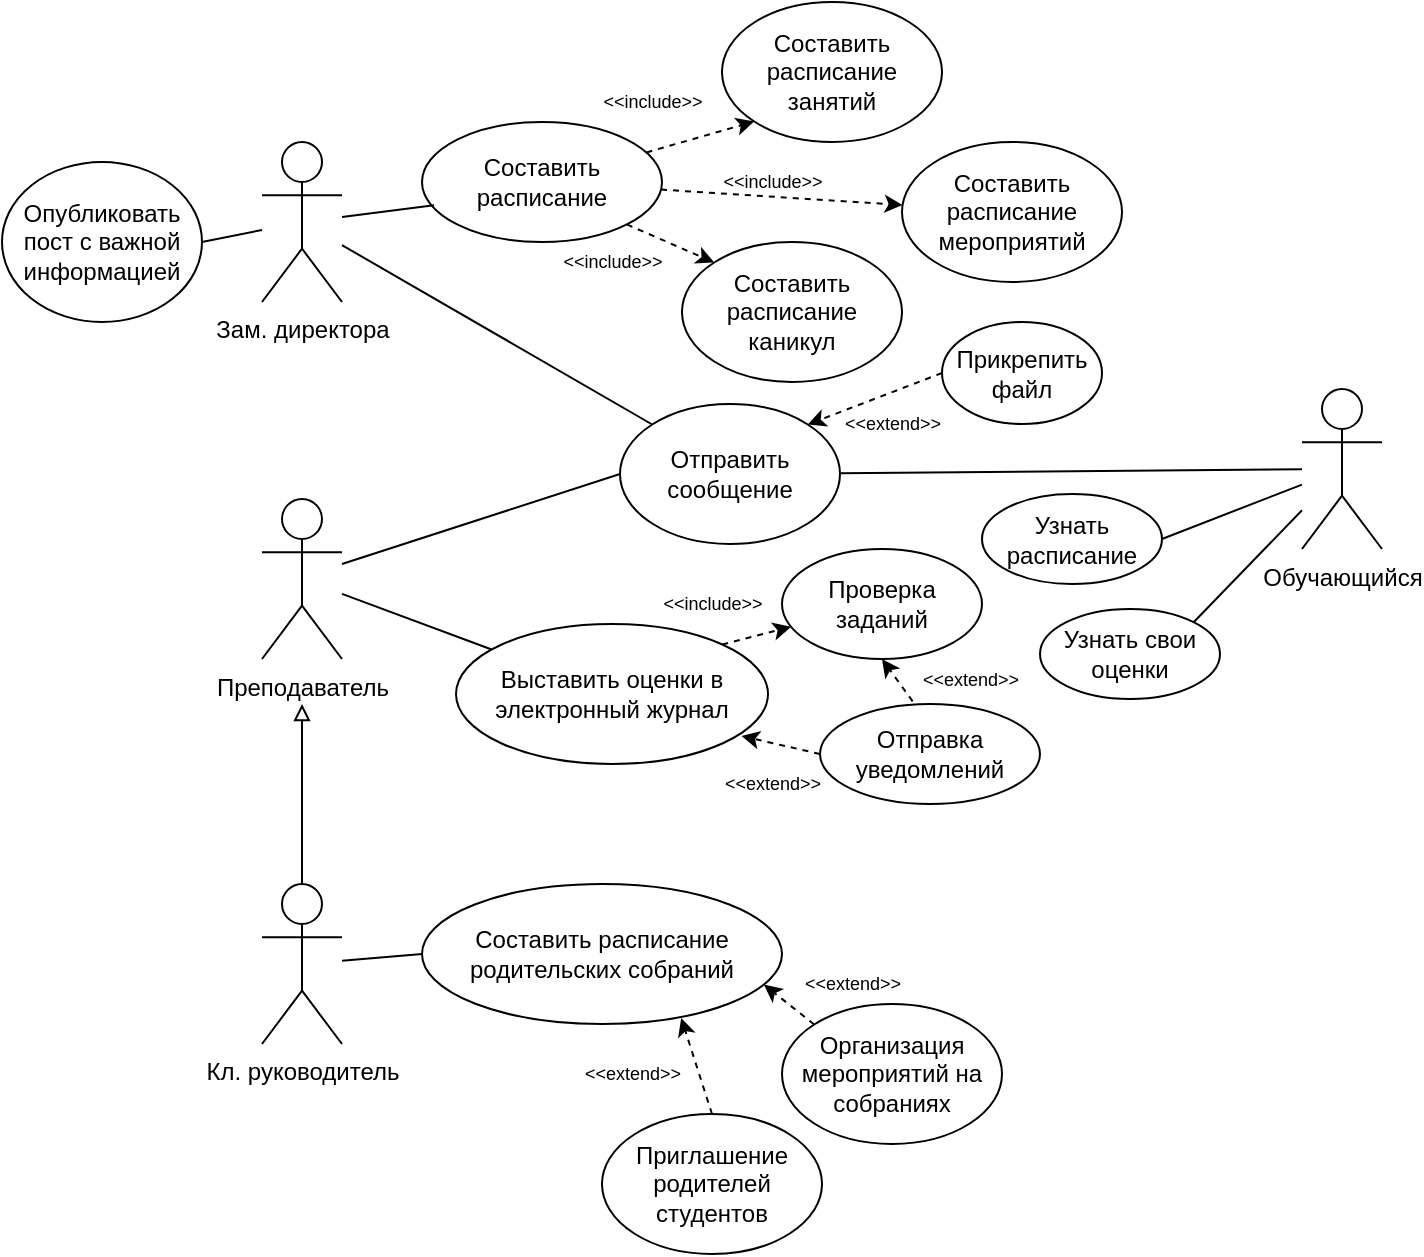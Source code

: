<mxfile version="24.0.7" type="github">
  <diagram name="Страница — 1" id="gSOXvelILGLi7SI_kQdU">
    <mxGraphModel dx="875" dy="471" grid="1" gridSize="10" guides="1" tooltips="1" connect="1" arrows="1" fold="1" page="1" pageScale="1" pageWidth="827" pageHeight="1169" math="0" shadow="0">
      <root>
        <mxCell id="0" />
        <mxCell id="1" parent="0" />
        <mxCell id="LX55lx_NsstUEHzO6fc0-4" value="Зам. директора" style="shape=umlActor;verticalLabelPosition=bottom;verticalAlign=top;html=1;outlineConnect=0;" vertex="1" parent="1">
          <mxGeometry x="180" y="100" width="40" height="80" as="geometry" />
        </mxCell>
        <mxCell id="LX55lx_NsstUEHzO6fc0-37" value="Опубликовать пост с важной информацией" style="ellipse;whiteSpace=wrap;html=1;" vertex="1" parent="1">
          <mxGeometry x="50" y="110" width="100" height="80" as="geometry" />
        </mxCell>
        <mxCell id="LX55lx_NsstUEHzO6fc0-44" style="rounded=0;orthogonalLoop=1;jettySize=auto;html=1;entryX=0;entryY=1;entryDx=0;entryDy=0;dashed=1;" edge="1" parent="1" source="LX55lx_NsstUEHzO6fc0-39" target="LX55lx_NsstUEHzO6fc0-42">
          <mxGeometry relative="1" as="geometry" />
        </mxCell>
        <mxCell id="LX55lx_NsstUEHzO6fc0-45" style="rounded=0;orthogonalLoop=1;jettySize=auto;html=1;dashed=1;" edge="1" parent="1" source="LX55lx_NsstUEHzO6fc0-39" target="LX55lx_NsstUEHzO6fc0-41">
          <mxGeometry relative="1" as="geometry" />
        </mxCell>
        <mxCell id="LX55lx_NsstUEHzO6fc0-46" style="rounded=0;orthogonalLoop=1;jettySize=auto;html=1;exitX=1;exitY=1;exitDx=0;exitDy=0;entryX=0;entryY=0;entryDx=0;entryDy=0;dashed=1;" edge="1" parent="1" source="LX55lx_NsstUEHzO6fc0-39" target="LX55lx_NsstUEHzO6fc0-43">
          <mxGeometry relative="1" as="geometry" />
        </mxCell>
        <mxCell id="LX55lx_NsstUEHzO6fc0-39" value="Составить расписание" style="ellipse;whiteSpace=wrap;html=1;" vertex="1" parent="1">
          <mxGeometry x="260" y="90" width="120" height="60" as="geometry" />
        </mxCell>
        <mxCell id="LX55lx_NsstUEHzO6fc0-41" value="Составить расписание мероприятий" style="ellipse;whiteSpace=wrap;html=1;" vertex="1" parent="1">
          <mxGeometry x="500" y="100" width="110" height="70" as="geometry" />
        </mxCell>
        <mxCell id="LX55lx_NsstUEHzO6fc0-42" value="Составить расписание занятий" style="ellipse;whiteSpace=wrap;html=1;" vertex="1" parent="1">
          <mxGeometry x="410" y="30" width="110" height="70" as="geometry" />
        </mxCell>
        <mxCell id="LX55lx_NsstUEHzO6fc0-43" value="Составить расписание каникул" style="ellipse;whiteSpace=wrap;html=1;" vertex="1" parent="1">
          <mxGeometry x="390" y="150" width="110" height="70" as="geometry" />
        </mxCell>
        <mxCell id="LX55lx_NsstUEHzO6fc0-53" value="Обучающийся" style="shape=umlActor;verticalLabelPosition=bottom;verticalAlign=top;html=1;outlineConnect=0;" vertex="1" parent="1">
          <mxGeometry x="700" y="223.5" width="40" height="80" as="geometry" />
        </mxCell>
        <mxCell id="LX55lx_NsstUEHzO6fc0-58" style="edgeStyle=orthogonalEdgeStyle;rounded=0;orthogonalLoop=1;jettySize=auto;html=1;exitX=0.5;exitY=0;exitDx=0;exitDy=0;exitPerimeter=0;endArrow=block;endFill=0;" edge="1" parent="1" source="LX55lx_NsstUEHzO6fc0-57">
          <mxGeometry relative="1" as="geometry">
            <mxPoint x="200" y="381" as="targetPoint" />
          </mxGeometry>
        </mxCell>
        <mxCell id="LX55lx_NsstUEHzO6fc0-57" value="Кл. руководитель" style="shape=umlActor;verticalLabelPosition=bottom;verticalAlign=top;html=1;outlineConnect=0;" vertex="1" parent="1">
          <mxGeometry x="180" y="471" width="40" height="80" as="geometry" />
        </mxCell>
        <mxCell id="LX55lx_NsstUEHzO6fc0-65" style="rounded=0;orthogonalLoop=1;jettySize=auto;html=1;exitX=0;exitY=0.5;exitDx=0;exitDy=0;endArrow=none;endFill=0;" edge="1" parent="1" source="LX55lx_NsstUEHzO6fc0-64" target="LX55lx_NsstUEHzO6fc0-57">
          <mxGeometry relative="1" as="geometry" />
        </mxCell>
        <mxCell id="LX55lx_NsstUEHzO6fc0-68" style="rounded=0;orthogonalLoop=1;jettySize=auto;html=1;exitX=0.5;exitY=0;exitDx=0;exitDy=0;entryX=0.72;entryY=0.957;entryDx=0;entryDy=0;endArrow=classic;endFill=1;dashed=1;entryPerimeter=0;" edge="1" parent="1" source="LX55lx_NsstUEHzO6fc0-67" target="LX55lx_NsstUEHzO6fc0-64">
          <mxGeometry relative="1" as="geometry" />
        </mxCell>
        <mxCell id="LX55lx_NsstUEHzO6fc0-71" style="rounded=0;orthogonalLoop=1;jettySize=auto;html=1;exitX=0;exitY=0;exitDx=0;exitDy=0;dashed=1;entryX=0.95;entryY=0.719;entryDx=0;entryDy=0;entryPerimeter=0;" edge="1" parent="1" source="LX55lx_NsstUEHzO6fc0-66" target="LX55lx_NsstUEHzO6fc0-64">
          <mxGeometry relative="1" as="geometry">
            <mxPoint x="460" y="451" as="targetPoint" />
          </mxGeometry>
        </mxCell>
        <mxCell id="LX55lx_NsstUEHzO6fc0-64" value="Составить расписание родительских собраний" style="ellipse;whiteSpace=wrap;html=1;" vertex="1" parent="1">
          <mxGeometry x="260" y="471" width="180" height="70" as="geometry" />
        </mxCell>
        <mxCell id="LX55lx_NsstUEHzO6fc0-66" value="Организация мероприятий на собраниях" style="ellipse;whiteSpace=wrap;html=1;" vertex="1" parent="1">
          <mxGeometry x="440" y="531" width="110" height="70" as="geometry" />
        </mxCell>
        <mxCell id="LX55lx_NsstUEHzO6fc0-67" value="Приглашение родителей студентов" style="ellipse;whiteSpace=wrap;html=1;" vertex="1" parent="1">
          <mxGeometry x="350" y="586" width="110" height="70" as="geometry" />
        </mxCell>
        <mxCell id="LX55lx_NsstUEHzO6fc0-73" value="Проверка заданий" style="ellipse;whiteSpace=wrap;html=1;" vertex="1" parent="1">
          <mxGeometry x="440" y="303.5" width="100" height="55" as="geometry" />
        </mxCell>
        <mxCell id="LX55lx_NsstUEHzO6fc0-75" value="Отправка уведомлений" style="ellipse;whiteSpace=wrap;html=1;" vertex="1" parent="1">
          <mxGeometry x="459" y="381" width="110" height="50" as="geometry" />
        </mxCell>
        <mxCell id="LX55lx_NsstUEHzO6fc0-79" value="&amp;lt;&amp;lt;extend&amp;gt;&amp;gt;" style="text;html=1;align=center;verticalAlign=middle;resizable=0;points=[];autosize=1;strokeColor=none;fillColor=none;fontSize=9;" vertex="1" parent="1">
          <mxGeometry x="440" y="511" width="70" height="20" as="geometry" />
        </mxCell>
        <mxCell id="LX55lx_NsstUEHzO6fc0-80" value="&amp;lt;&amp;lt;extend&amp;gt;&amp;gt;" style="text;html=1;align=center;verticalAlign=middle;resizable=0;points=[];autosize=1;strokeColor=none;fillColor=none;fontSize=9;" vertex="1" parent="1">
          <mxGeometry x="330" y="556" width="70" height="20" as="geometry" />
        </mxCell>
        <mxCell id="LX55lx_NsstUEHzO6fc0-81" value="&amp;lt;&amp;lt;extend&amp;gt;&amp;gt;" style="text;html=1;align=center;verticalAlign=middle;resizable=0;points=[];autosize=1;strokeColor=none;fillColor=none;fontSize=9;" vertex="1" parent="1">
          <mxGeometry x="499" y="358.5" width="70" height="20" as="geometry" />
        </mxCell>
        <mxCell id="LX55lx_NsstUEHzO6fc0-83" value="Преподаватель" style="shape=umlActor;verticalLabelPosition=bottom;verticalAlign=top;html=1;outlineConnect=0;" vertex="1" parent="1">
          <mxGeometry x="180" y="278.5" width="40" height="80" as="geometry" />
        </mxCell>
        <mxCell id="LX55lx_NsstUEHzO6fc0-84" style="rounded=0;orthogonalLoop=1;jettySize=auto;html=1;exitX=1;exitY=0.5;exitDx=0;exitDy=0;endArrow=none;endFill=0;" edge="1" parent="1" source="LX55lx_NsstUEHzO6fc0-37" target="LX55lx_NsstUEHzO6fc0-4">
          <mxGeometry relative="1" as="geometry" />
        </mxCell>
        <mxCell id="LX55lx_NsstUEHzO6fc0-85" style="rounded=0;orthogonalLoop=1;jettySize=auto;html=1;entryX=0.05;entryY=0.694;entryDx=0;entryDy=0;entryPerimeter=0;endArrow=none;endFill=0;" edge="1" parent="1" source="LX55lx_NsstUEHzO6fc0-4" target="LX55lx_NsstUEHzO6fc0-39">
          <mxGeometry relative="1" as="geometry">
            <mxPoint x="240" y="160" as="sourcePoint" />
          </mxGeometry>
        </mxCell>
        <mxCell id="LX55lx_NsstUEHzO6fc0-86" value="&amp;lt;&amp;lt;include&amp;gt;&amp;gt;" style="text;html=1;align=center;verticalAlign=middle;resizable=0;points=[];autosize=1;strokeColor=none;fillColor=none;fontSize=9;" vertex="1" parent="1">
          <mxGeometry x="340" y="70" width="70" height="20" as="geometry" />
        </mxCell>
        <mxCell id="LX55lx_NsstUEHzO6fc0-87" value="&amp;lt;&amp;lt;include&amp;gt;&amp;gt;" style="text;html=1;align=center;verticalAlign=middle;resizable=0;points=[];autosize=1;strokeColor=none;fillColor=none;fontSize=9;" vertex="1" parent="1">
          <mxGeometry x="400" y="110" width="70" height="20" as="geometry" />
        </mxCell>
        <mxCell id="LX55lx_NsstUEHzO6fc0-88" value="&amp;lt;&amp;lt;include&amp;gt;&amp;gt;" style="text;html=1;align=center;verticalAlign=middle;resizable=0;points=[];autosize=1;strokeColor=none;fillColor=none;fontSize=9;" vertex="1" parent="1">
          <mxGeometry x="320" y="150" width="70" height="20" as="geometry" />
        </mxCell>
        <mxCell id="LX55lx_NsstUEHzO6fc0-92" style="rounded=0;orthogonalLoop=1;jettySize=auto;html=1;exitX=1;exitY=0;exitDx=0;exitDy=0;dashed=1;" edge="1" parent="1" source="LX55lx_NsstUEHzO6fc0-89" target="LX55lx_NsstUEHzO6fc0-73">
          <mxGeometry relative="1" as="geometry" />
        </mxCell>
        <mxCell id="LX55lx_NsstUEHzO6fc0-99" style="rounded=0;orthogonalLoop=1;jettySize=auto;html=1;endArrow=none;endFill=0;" edge="1" parent="1" source="LX55lx_NsstUEHzO6fc0-89" target="LX55lx_NsstUEHzO6fc0-83">
          <mxGeometry relative="1" as="geometry" />
        </mxCell>
        <mxCell id="LX55lx_NsstUEHzO6fc0-89" value="Выставить оценки в электронный журнал" style="ellipse;whiteSpace=wrap;html=1;" vertex="1" parent="1">
          <mxGeometry x="277" y="341" width="156" height="70" as="geometry" />
        </mxCell>
        <mxCell id="LX55lx_NsstUEHzO6fc0-94" value="&amp;lt;&amp;lt;include&amp;gt;&amp;gt;" style="text;html=1;align=center;verticalAlign=middle;resizable=0;points=[];autosize=1;strokeColor=none;fillColor=none;fontSize=9;" vertex="1" parent="1">
          <mxGeometry x="370" y="321" width="70" height="20" as="geometry" />
        </mxCell>
        <mxCell id="LX55lx_NsstUEHzO6fc0-95" style="rounded=0;orthogonalLoop=1;jettySize=auto;html=1;exitX=0.421;exitY=-0.027;exitDx=0;exitDy=0;entryX=0.5;entryY=1;entryDx=0;entryDy=0;dashed=1;exitPerimeter=0;" edge="1" parent="1" source="LX55lx_NsstUEHzO6fc0-75" target="LX55lx_NsstUEHzO6fc0-73">
          <mxGeometry relative="1" as="geometry" />
        </mxCell>
        <mxCell id="LX55lx_NsstUEHzO6fc0-96" style="rounded=0;orthogonalLoop=1;jettySize=auto;html=1;exitX=0;exitY=0.5;exitDx=0;exitDy=0;entryX=0.915;entryY=0.8;entryDx=0;entryDy=0;entryPerimeter=0;dashed=1;" edge="1" parent="1" source="LX55lx_NsstUEHzO6fc0-75" target="LX55lx_NsstUEHzO6fc0-89">
          <mxGeometry relative="1" as="geometry" />
        </mxCell>
        <mxCell id="LX55lx_NsstUEHzO6fc0-97" value="&amp;lt;&amp;lt;extend&amp;gt;&amp;gt;" style="text;html=1;align=center;verticalAlign=middle;resizable=0;points=[];autosize=1;strokeColor=none;fillColor=none;fontSize=9;" vertex="1" parent="1">
          <mxGeometry x="400" y="411" width="70" height="20" as="geometry" />
        </mxCell>
        <mxCell id="LX55lx_NsstUEHzO6fc0-102" style="rounded=0;orthogonalLoop=1;jettySize=auto;html=1;endArrow=none;endFill=0;" edge="1" parent="1" source="LX55lx_NsstUEHzO6fc0-101" target="LX55lx_NsstUEHzO6fc0-53">
          <mxGeometry relative="1" as="geometry" />
        </mxCell>
        <mxCell id="LX55lx_NsstUEHzO6fc0-104" style="rounded=0;orthogonalLoop=1;jettySize=auto;html=1;exitX=0;exitY=0;exitDx=0;exitDy=0;endArrow=none;endFill=0;" edge="1" parent="1" source="LX55lx_NsstUEHzO6fc0-101" target="LX55lx_NsstUEHzO6fc0-4">
          <mxGeometry relative="1" as="geometry" />
        </mxCell>
        <mxCell id="LX55lx_NsstUEHzO6fc0-101" value="Отправить сообщение" style="ellipse;whiteSpace=wrap;html=1;" vertex="1" parent="1">
          <mxGeometry x="359" y="231" width="110" height="70" as="geometry" />
        </mxCell>
        <mxCell id="LX55lx_NsstUEHzO6fc0-103" style="rounded=0;orthogonalLoop=1;jettySize=auto;html=1;exitX=0;exitY=0.5;exitDx=0;exitDy=0;endArrow=none;endFill=0;" edge="1" parent="1" source="LX55lx_NsstUEHzO6fc0-101">
          <mxGeometry relative="1" as="geometry">
            <mxPoint x="220" y="311" as="targetPoint" />
          </mxGeometry>
        </mxCell>
        <mxCell id="LX55lx_NsstUEHzO6fc0-106" style="rounded=0;orthogonalLoop=1;jettySize=auto;html=1;exitX=0;exitY=0.5;exitDx=0;exitDy=0;entryX=1;entryY=0;entryDx=0;entryDy=0;dashed=1;" edge="1" parent="1" source="LX55lx_NsstUEHzO6fc0-105" target="LX55lx_NsstUEHzO6fc0-101">
          <mxGeometry relative="1" as="geometry" />
        </mxCell>
        <mxCell id="LX55lx_NsstUEHzO6fc0-105" value="Прикрепить файл" style="ellipse;whiteSpace=wrap;html=1;" vertex="1" parent="1">
          <mxGeometry x="520" y="190" width="80" height="51" as="geometry" />
        </mxCell>
        <mxCell id="LX55lx_NsstUEHzO6fc0-107" value="&amp;lt;&amp;lt;extend&amp;gt;&amp;gt;" style="text;html=1;align=center;verticalAlign=middle;resizable=0;points=[];autosize=1;strokeColor=none;fillColor=none;fontSize=9;" vertex="1" parent="1">
          <mxGeometry x="460" y="231" width="70" height="20" as="geometry" />
        </mxCell>
        <mxCell id="LX55lx_NsstUEHzO6fc0-110" style="rounded=0;orthogonalLoop=1;jettySize=auto;html=1;exitX=1;exitY=0.5;exitDx=0;exitDy=0;endArrow=none;endFill=0;" edge="1" parent="1" source="LX55lx_NsstUEHzO6fc0-108" target="LX55lx_NsstUEHzO6fc0-53">
          <mxGeometry relative="1" as="geometry" />
        </mxCell>
        <mxCell id="LX55lx_NsstUEHzO6fc0-108" value="Узнать расписание" style="ellipse;whiteSpace=wrap;html=1;" vertex="1" parent="1">
          <mxGeometry x="540" y="276" width="90" height="45" as="geometry" />
        </mxCell>
        <mxCell id="LX55lx_NsstUEHzO6fc0-111" style="rounded=0;orthogonalLoop=1;jettySize=auto;html=1;exitX=1;exitY=0;exitDx=0;exitDy=0;endArrow=none;endFill=0;" edge="1" parent="1" source="LX55lx_NsstUEHzO6fc0-109" target="LX55lx_NsstUEHzO6fc0-53">
          <mxGeometry relative="1" as="geometry" />
        </mxCell>
        <mxCell id="LX55lx_NsstUEHzO6fc0-109" value="Узнать свои оценки" style="ellipse;whiteSpace=wrap;html=1;" vertex="1" parent="1">
          <mxGeometry x="569" y="333.5" width="90" height="45" as="geometry" />
        </mxCell>
      </root>
    </mxGraphModel>
  </diagram>
</mxfile>
